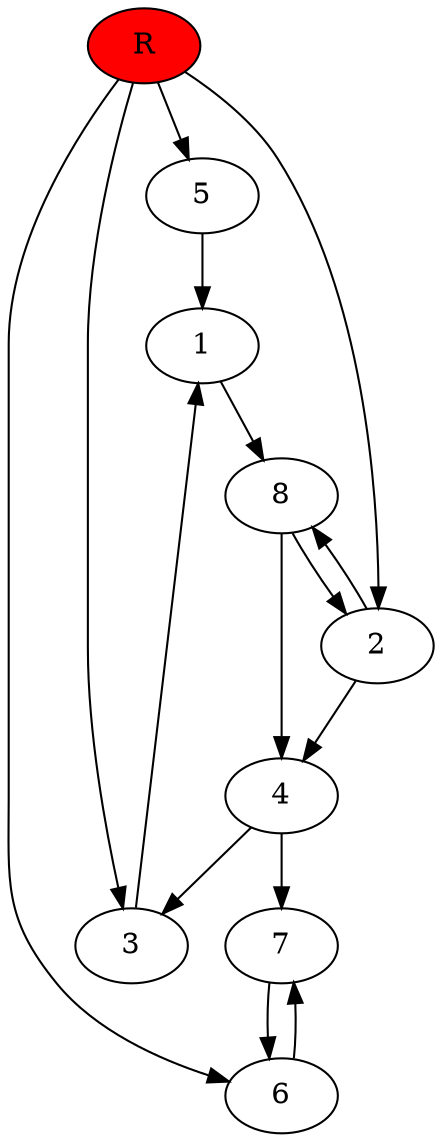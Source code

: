digraph prb50018 {
	1
	2
	3
	4
	5
	6
	7
	8
	R [fillcolor="#ff0000" style=filled]
	1 -> 8
	2 -> 4
	2 -> 8
	3 -> 1
	4 -> 3
	4 -> 7
	5 -> 1
	6 -> 7
	7 -> 6
	8 -> 2
	8 -> 4
	R -> 2
	R -> 3
	R -> 5
	R -> 6
}
